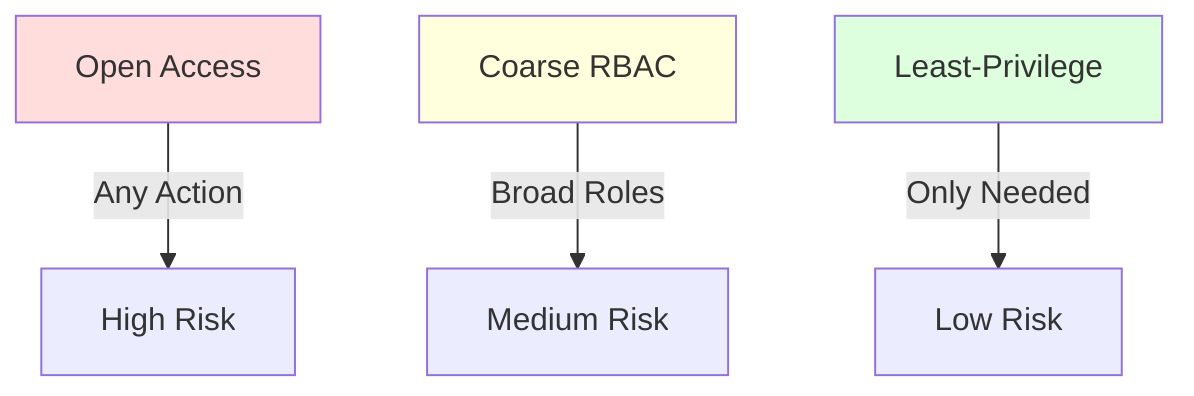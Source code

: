 graph TD
    Open[Open Access] -->|Any Action| Risk[High Risk]
    RBAC[Coarse RBAC] -->|Broad Roles| Medium[Medium Risk]
    LP[Least‑Privilege] -->|Only Needed| Low[Low Risk]
    style Open fill:#fdd
    style RBAC fill:#ffd
    style LP fill:#dfd